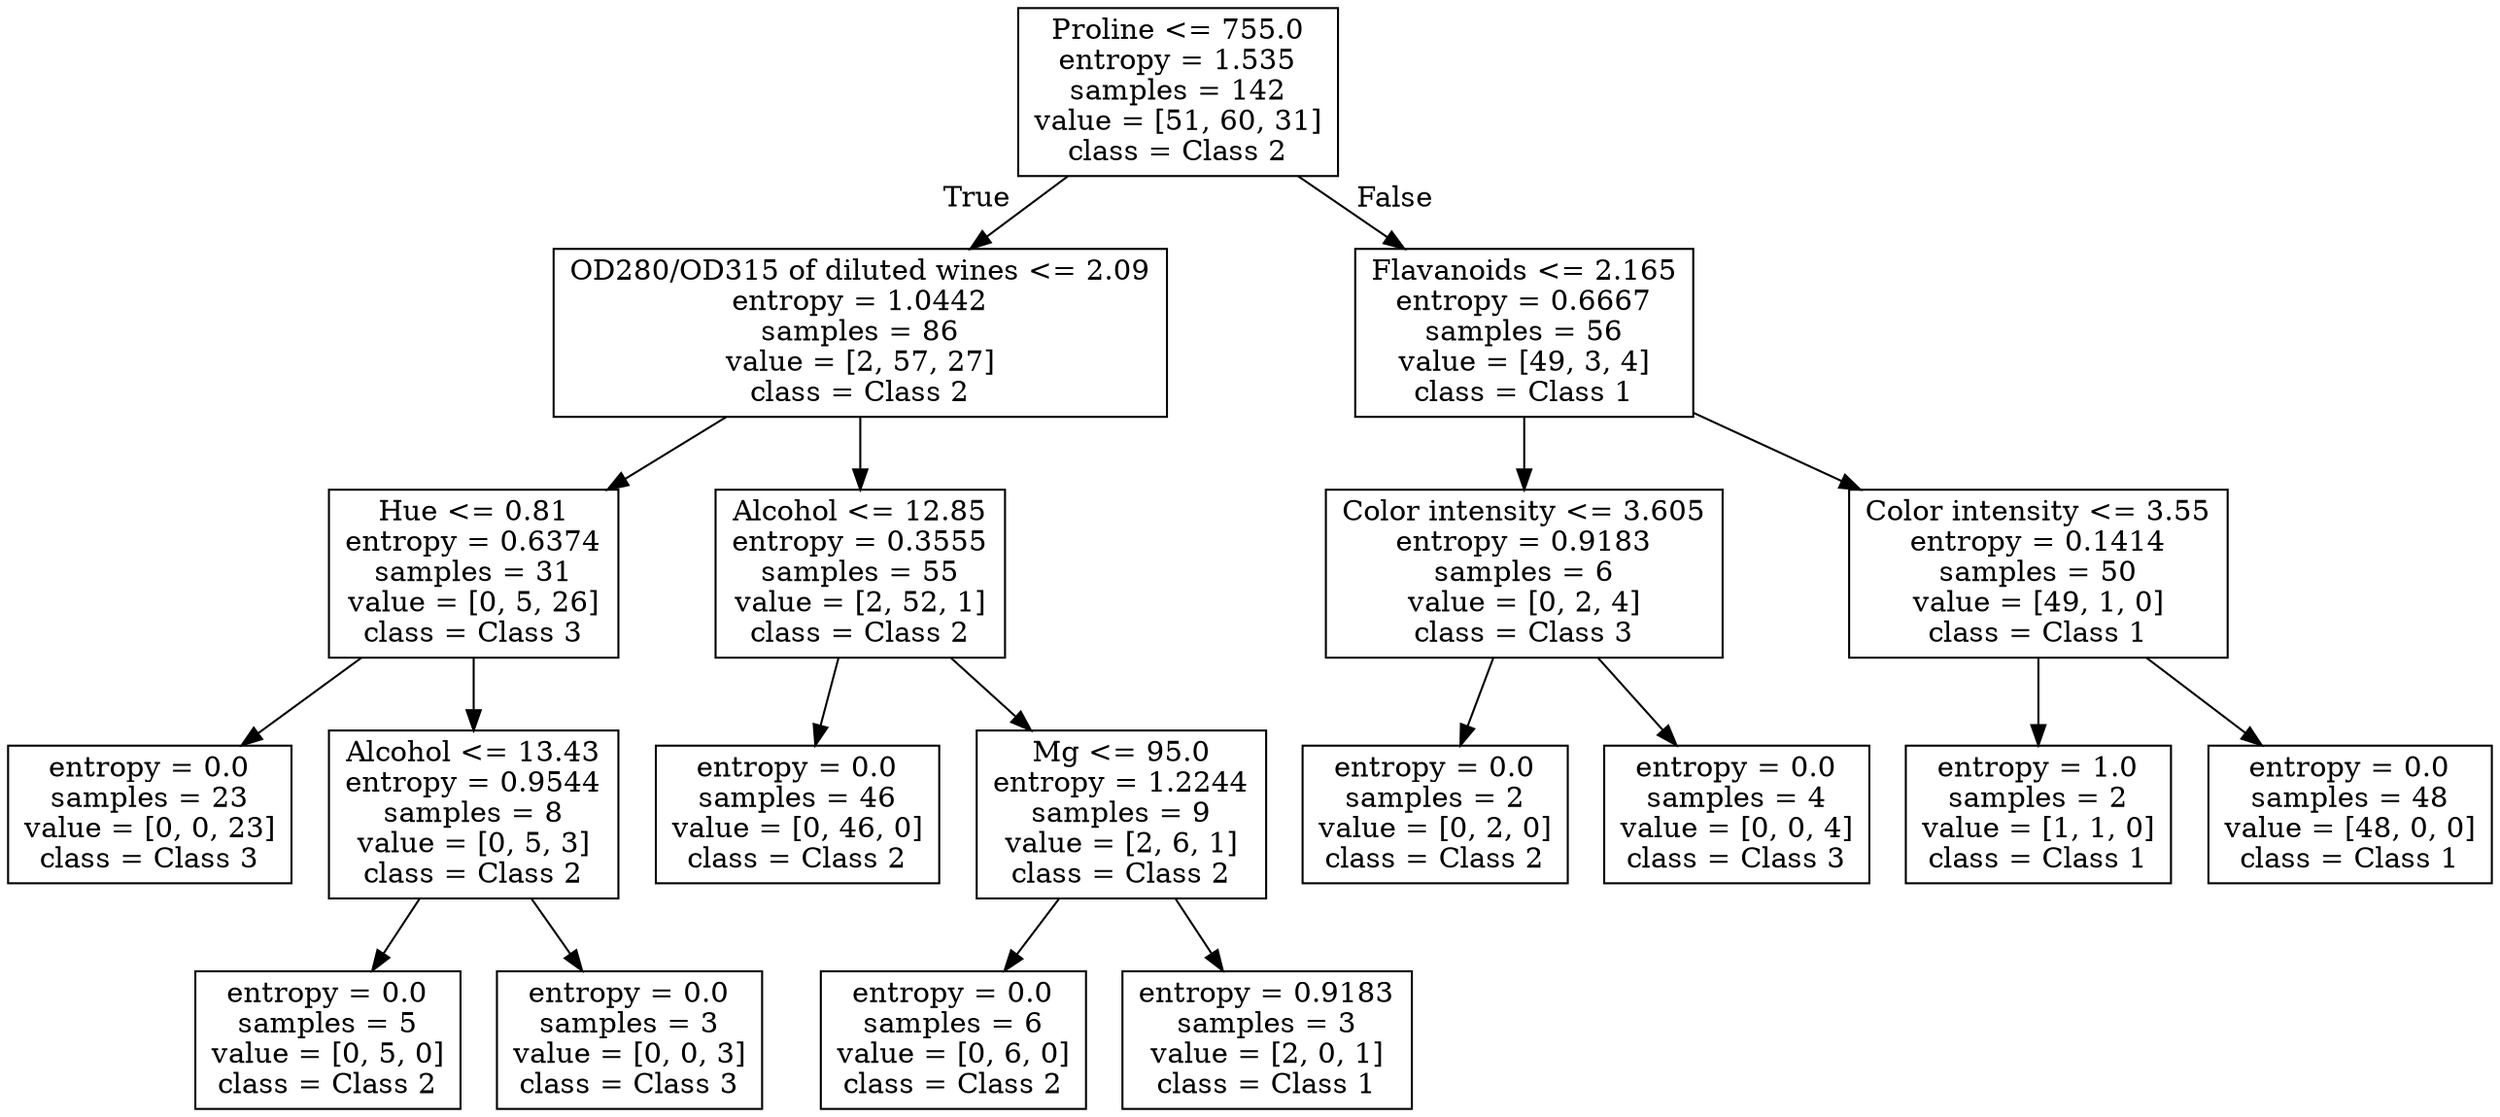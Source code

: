 digraph Tree {
node [shape=box] ;
0 [label="Proline <= 755.0\nentropy = 1.535\nsamples = 142\nvalue = [51, 60, 31]\nclass = Class 2"] ;
1 [label="OD280/OD315 of diluted wines <= 2.09\nentropy = 1.0442\nsamples = 86\nvalue = [2, 57, 27]\nclass = Class 2"] ;
0 -> 1 [labeldistance=2.5, labelangle=45, headlabel="True"] ;
2 [label="Hue <= 0.81\nentropy = 0.6374\nsamples = 31\nvalue = [0, 5, 26]\nclass = Class 3"] ;
1 -> 2 ;
3 [label="entropy = 0.0\nsamples = 23\nvalue = [0, 0, 23]\nclass = Class 3"] ;
2 -> 3 ;
4 [label="Alcohol <= 13.43\nentropy = 0.9544\nsamples = 8\nvalue = [0, 5, 3]\nclass = Class 2"] ;
2 -> 4 ;
5 [label="entropy = 0.0\nsamples = 5\nvalue = [0, 5, 0]\nclass = Class 2"] ;
4 -> 5 ;
6 [label="entropy = 0.0\nsamples = 3\nvalue = [0, 0, 3]\nclass = Class 3"] ;
4 -> 6 ;
7 [label="Alcohol <= 12.85\nentropy = 0.3555\nsamples = 55\nvalue = [2, 52, 1]\nclass = Class 2"] ;
1 -> 7 ;
8 [label="entropy = 0.0\nsamples = 46\nvalue = [0, 46, 0]\nclass = Class 2"] ;
7 -> 8 ;
9 [label="Mg <= 95.0\nentropy = 1.2244\nsamples = 9\nvalue = [2, 6, 1]\nclass = Class 2"] ;
7 -> 9 ;
10 [label="entropy = 0.0\nsamples = 6\nvalue = [0, 6, 0]\nclass = Class 2"] ;
9 -> 10 ;
11 [label="entropy = 0.9183\nsamples = 3\nvalue = [2, 0, 1]\nclass = Class 1"] ;
9 -> 11 ;
12 [label="Flavanoids <= 2.165\nentropy = 0.6667\nsamples = 56\nvalue = [49, 3, 4]\nclass = Class 1"] ;
0 -> 12 [labeldistance=2.5, labelangle=-45, headlabel="False"] ;
13 [label="Color intensity <= 3.605\nentropy = 0.9183\nsamples = 6\nvalue = [0, 2, 4]\nclass = Class 3"] ;
12 -> 13 ;
14 [label="entropy = 0.0\nsamples = 2\nvalue = [0, 2, 0]\nclass = Class 2"] ;
13 -> 14 ;
15 [label="entropy = 0.0\nsamples = 4\nvalue = [0, 0, 4]\nclass = Class 3"] ;
13 -> 15 ;
16 [label="Color intensity <= 3.55\nentropy = 0.1414\nsamples = 50\nvalue = [49, 1, 0]\nclass = Class 1"] ;
12 -> 16 ;
17 [label="entropy = 1.0\nsamples = 2\nvalue = [1, 1, 0]\nclass = Class 1"] ;
16 -> 17 ;
18 [label="entropy = 0.0\nsamples = 48\nvalue = [48, 0, 0]\nclass = Class 1"] ;
16 -> 18 ;
}